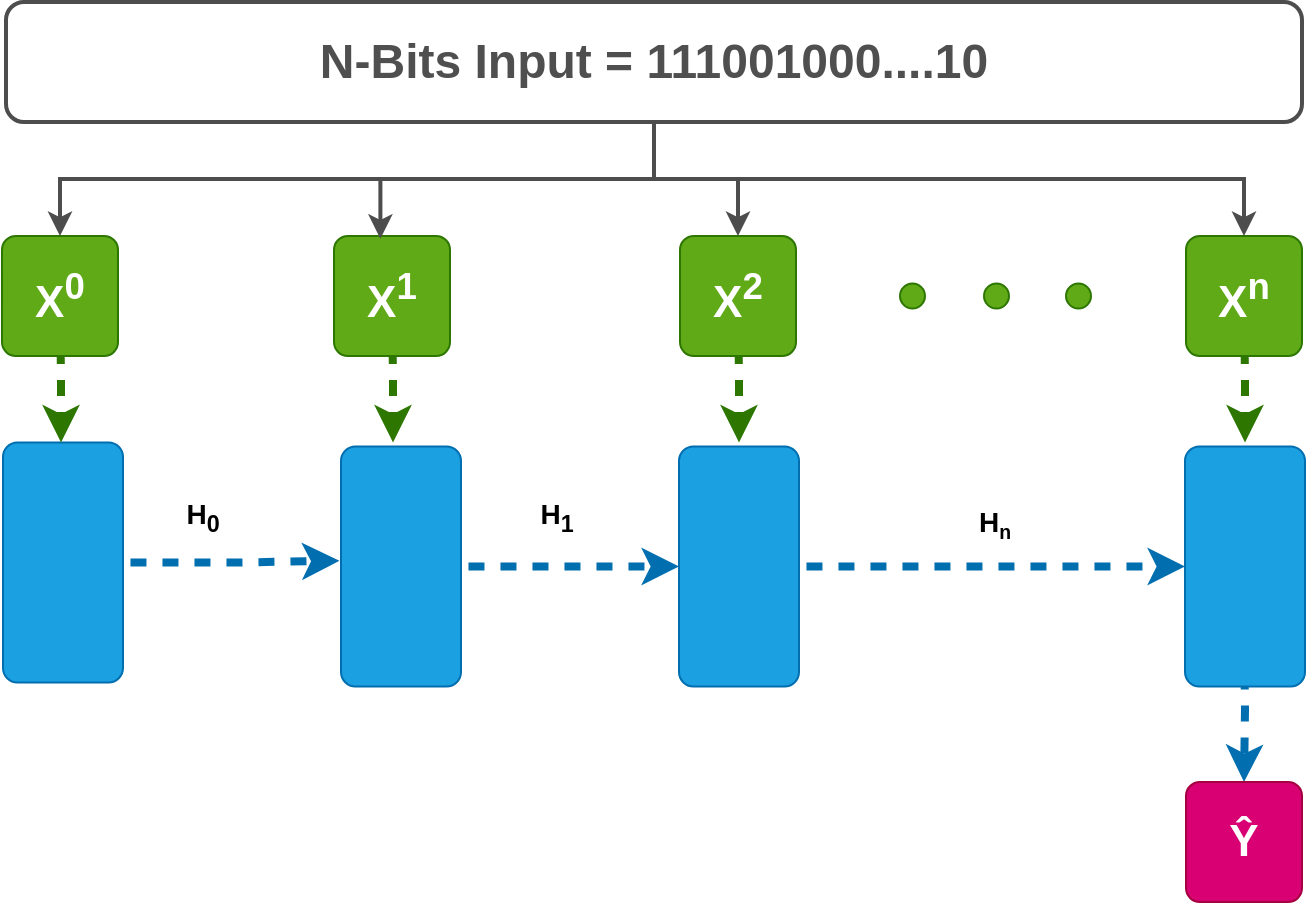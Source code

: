 <mxfile version="24.5.3" type="device">
  <diagram name="Page-1" id="8eGbPPsGovtYK5nfQdZE">
    <mxGraphModel dx="1146" dy="548" grid="0" gridSize="10" guides="1" tooltips="1" connect="1" arrows="1" fold="1" page="0" pageScale="1" pageWidth="850" pageHeight="1100" math="0" shadow="0">
      <root>
        <mxCell id="0" />
        <mxCell id="1" parent="0" />
        <mxCell id="WUbLM9SHvdRS3WH9td5v-7" style="edgeStyle=orthogonalEdgeStyle;rounded=0;orthogonalLoop=1;jettySize=auto;html=1;entryX=0.476;entryY=1.013;entryDx=0;entryDy=0;entryPerimeter=0;fillColor=#1ba1e2;strokeColor=#006EAF;strokeWidth=4;flowAnimation=1;shadow=0;" edge="1" parent="1" source="WUbLM9SHvdRS3WH9td5v-1" target="WUbLM9SHvdRS3WH9td5v-4">
          <mxGeometry relative="1" as="geometry">
            <mxPoint x="129.5" y="347.25" as="targetPoint" />
          </mxGeometry>
        </mxCell>
        <mxCell id="WUbLM9SHvdRS3WH9td5v-1" value="" style="rounded=1;whiteSpace=wrap;html=1;rotation=90;fillColor=#1ba1e2;fontColor=#ffffff;strokeColor=#006EAF;absoluteArcSize=0;arcSize=12;" vertex="1" parent="1">
          <mxGeometry x="-66.5" y="318.25" width="120" height="60" as="geometry" />
        </mxCell>
        <mxCell id="WUbLM9SHvdRS3WH9td5v-20" style="edgeStyle=orthogonalEdgeStyle;rounded=0;orthogonalLoop=1;jettySize=auto;html=1;fillColor=#1ba1e2;strokeColor=#006EAF;strokeWidth=4;flowAnimation=1;" edge="1" parent="1" target="WUbLM9SHvdRS3WH9td5v-18">
          <mxGeometry relative="1" as="geometry">
            <mxPoint x="584" y="384" as="sourcePoint" />
          </mxGeometry>
        </mxCell>
        <mxCell id="WUbLM9SHvdRS3WH9td5v-2" value="" style="rounded=1;whiteSpace=wrap;html=1;rotation=90;fillColor=#1ba1e2;fontColor=#ffffff;strokeColor=#006EAF;absoluteArcSize=0;arcSize=12;" vertex="1" parent="1">
          <mxGeometry x="524.5" y="320.25" width="120" height="60" as="geometry" />
        </mxCell>
        <mxCell id="WUbLM9SHvdRS3WH9td5v-10" style="edgeStyle=orthogonalEdgeStyle;rounded=0;orthogonalLoop=1;jettySize=auto;html=1;strokeWidth=4;fillColor=#1ba1e2;strokeColor=#006EAF;flowAnimation=1;entryX=0.5;entryY=1;entryDx=0;entryDy=0;" edge="1" parent="1" source="WUbLM9SHvdRS3WH9td5v-3" target="WUbLM9SHvdRS3WH9td5v-2">
          <mxGeometry relative="1" as="geometry">
            <mxPoint x="549.5" y="350.25" as="targetPoint" />
          </mxGeometry>
        </mxCell>
        <mxCell id="WUbLM9SHvdRS3WH9td5v-3" value="" style="rounded=1;whiteSpace=wrap;html=1;rotation=90;fillColor=#1ba1e2;fontColor=#ffffff;strokeColor=#006EAF;absoluteArcSize=0;arcSize=12;" vertex="1" parent="1">
          <mxGeometry x="271.5" y="320.25" width="120" height="60" as="geometry" />
        </mxCell>
        <mxCell id="WUbLM9SHvdRS3WH9td5v-8" style="edgeStyle=orthogonalEdgeStyle;rounded=1;orthogonalLoop=1;jettySize=auto;html=1;entryX=0.5;entryY=1;entryDx=0;entryDy=0;fillColor=#1ba1e2;strokeColor=#006EAF;strokeWidth=4;curved=0;flowAnimation=1;" edge="1" parent="1" source="WUbLM9SHvdRS3WH9td5v-4" target="WUbLM9SHvdRS3WH9td5v-3">
          <mxGeometry relative="1" as="geometry" />
        </mxCell>
        <mxCell id="WUbLM9SHvdRS3WH9td5v-4" value="" style="rounded=1;whiteSpace=wrap;html=1;rotation=90;fillColor=#1ba1e2;fontColor=#ffffff;strokeColor=#006EAF;absoluteArcSize=0;arcSize=12;" vertex="1" parent="1">
          <mxGeometry x="102.5" y="320.25" width="120" height="60" as="geometry" />
        </mxCell>
        <mxCell id="WUbLM9SHvdRS3WH9td5v-9" style="edgeStyle=orthogonalEdgeStyle;rounded=0;orthogonalLoop=1;jettySize=auto;html=1;fillColor=#60a917;strokeColor=#2D7600;flowAnimation=1;strokeWidth=4;" edge="1" parent="1">
          <mxGeometry relative="1" as="geometry">
            <mxPoint x="-8" y="221.25" as="sourcePoint" />
            <mxPoint x="-7.5" y="288.25" as="targetPoint" />
          </mxGeometry>
        </mxCell>
        <mxCell id="WUbLM9SHvdRS3WH9td5v-5" value="&lt;b style=&quot;font-size: 22px;&quot;&gt;X&lt;span style=&quot;&quot;&gt;&lt;sup&gt;0&lt;/sup&gt;&lt;/span&gt;&lt;/b&gt;" style="rounded=1;whiteSpace=wrap;html=1;rotation=0;fillColor=#60a917;fontColor=#ffffff;strokeColor=#2D7600;absoluteArcSize=0;arcSize=12;" vertex="1" parent="1">
          <mxGeometry x="-37" y="185" width="58" height="60" as="geometry" />
        </mxCell>
        <mxCell id="WUbLM9SHvdRS3WH9td5v-12" style="edgeStyle=orthogonalEdgeStyle;rounded=0;orthogonalLoop=1;jettySize=auto;html=1;fillColor=#60a917;strokeColor=#2D7600;flowAnimation=1;strokeWidth=4;" edge="1" parent="1">
          <mxGeometry relative="1" as="geometry">
            <mxPoint x="158" y="221.25" as="sourcePoint" />
            <mxPoint x="158.5" y="288.25" as="targetPoint" />
          </mxGeometry>
        </mxCell>
        <mxCell id="WUbLM9SHvdRS3WH9td5v-13" value="&lt;b style=&quot;font-size: 22px;&quot;&gt;X&lt;span style=&quot;&quot;&gt;&lt;sup&gt;1&lt;/sup&gt;&lt;/span&gt;&lt;/b&gt;" style="rounded=1;whiteSpace=wrap;html=1;rotation=0;fillColor=#60a917;fontColor=#ffffff;strokeColor=#2D7600;absoluteArcSize=0;arcSize=12;" vertex="1" parent="1">
          <mxGeometry x="129" y="185" width="58" height="60" as="geometry" />
        </mxCell>
        <mxCell id="WUbLM9SHvdRS3WH9td5v-14" style="edgeStyle=orthogonalEdgeStyle;rounded=0;orthogonalLoop=1;jettySize=auto;html=1;fillColor=#60a917;strokeColor=#2D7600;flowAnimation=1;strokeWidth=4;" edge="1" parent="1">
          <mxGeometry relative="1" as="geometry">
            <mxPoint x="331" y="221.25" as="sourcePoint" />
            <mxPoint x="331.5" y="288.25" as="targetPoint" />
          </mxGeometry>
        </mxCell>
        <mxCell id="WUbLM9SHvdRS3WH9td5v-15" value="&lt;b style=&quot;font-size: 22px;&quot;&gt;X&lt;span style=&quot;&quot;&gt;&lt;sup&gt;2&lt;/sup&gt;&lt;/span&gt;&lt;/b&gt;" style="rounded=1;whiteSpace=wrap;html=1;rotation=0;fillColor=#60a917;fontColor=#ffffff;strokeColor=#2D7600;absoluteArcSize=0;arcSize=12;" vertex="1" parent="1">
          <mxGeometry x="302" y="185" width="58" height="60" as="geometry" />
        </mxCell>
        <mxCell id="WUbLM9SHvdRS3WH9td5v-16" style="edgeStyle=orthogonalEdgeStyle;rounded=0;orthogonalLoop=1;jettySize=auto;html=1;fillColor=#60a917;strokeColor=#2D7600;flowAnimation=1;strokeWidth=4;" edge="1" parent="1">
          <mxGeometry relative="1" as="geometry">
            <mxPoint x="584" y="221.25" as="sourcePoint" />
            <mxPoint x="584.5" y="288.25" as="targetPoint" />
          </mxGeometry>
        </mxCell>
        <mxCell id="WUbLM9SHvdRS3WH9td5v-17" value="&lt;b style=&quot;font-size: 22px;&quot;&gt;X&lt;span style=&quot;&quot;&gt;&lt;sup&gt;n&lt;/sup&gt;&lt;/span&gt;&lt;/b&gt;" style="rounded=1;whiteSpace=wrap;html=1;rotation=0;fillColor=#60a917;fontColor=#ffffff;strokeColor=#2D7600;absoluteArcSize=0;arcSize=12;" vertex="1" parent="1">
          <mxGeometry x="555" y="185" width="58" height="60" as="geometry" />
        </mxCell>
        <mxCell id="WUbLM9SHvdRS3WH9td5v-18" value="&lt;b style=&quot;font-size: 22px;&quot;&gt;Ŷ&lt;/b&gt;" style="rounded=1;whiteSpace=wrap;html=1;rotation=0;fillColor=#d80073;fontColor=#ffffff;strokeColor=#A50040;absoluteArcSize=0;arcSize=12;" vertex="1" parent="1">
          <mxGeometry x="555" y="458" width="58" height="60" as="geometry" />
        </mxCell>
        <mxCell id="WUbLM9SHvdRS3WH9td5v-21" value="" style="ellipse;whiteSpace=wrap;html=1;aspect=fixed;fillColor=#60a917;fontColor=#ffffff;strokeColor=#2D7600;" vertex="1" parent="1">
          <mxGeometry x="412" y="208.75" width="12.5" height="12.5" as="geometry" />
        </mxCell>
        <mxCell id="WUbLM9SHvdRS3WH9td5v-23" value="" style="ellipse;whiteSpace=wrap;html=1;aspect=fixed;fillColor=#60a917;fontColor=#ffffff;strokeColor=#2D7600;" vertex="1" parent="1">
          <mxGeometry x="495" y="208.75" width="12.5" height="12.5" as="geometry" />
        </mxCell>
        <mxCell id="WUbLM9SHvdRS3WH9td5v-24" value="" style="ellipse;whiteSpace=wrap;html=1;aspect=fixed;fillColor=#60a917;fontColor=#ffffff;strokeColor=#2D7600;" vertex="1" parent="1">
          <mxGeometry x="454" y="208.75" width="12.5" height="12.5" as="geometry" />
        </mxCell>
        <mxCell id="WUbLM9SHvdRS3WH9td5v-27" value="&lt;b style=&quot;font-size: 14px;&quot;&gt;H&lt;sub&gt;0&lt;/sub&gt;&lt;/b&gt;" style="text;html=1;align=center;verticalAlign=middle;resizable=0;points=[];autosize=1;strokeColor=none;fillColor=none;" vertex="1" parent="1">
          <mxGeometry x="45.5" y="309.25" width="35" height="32" as="geometry" />
        </mxCell>
        <mxCell id="WUbLM9SHvdRS3WH9td5v-28" value="&lt;b style=&quot;font-size: 14px;&quot;&gt;H&lt;sub&gt;1&lt;/sub&gt;&lt;/b&gt;" style="text;html=1;align=center;verticalAlign=middle;resizable=0;points=[];autosize=1;strokeColor=none;fillColor=none;" vertex="1" parent="1">
          <mxGeometry x="222.5" y="309.25" width="35" height="32" as="geometry" />
        </mxCell>
        <mxCell id="WUbLM9SHvdRS3WH9td5v-29" value="&lt;b style=&quot;font-size: 14px;&quot;&gt;H&lt;/b&gt;&lt;b style=&quot;font-size: 11.667px;&quot;&gt;&lt;sub&gt;n&lt;/sub&gt;&lt;/b&gt;" style="text;html=1;align=center;verticalAlign=middle;resizable=0;points=[];autosize=1;strokeColor=none;fillColor=none;" vertex="1" parent="1">
          <mxGeometry x="441.5" y="314.25" width="34" height="30" as="geometry" />
        </mxCell>
        <mxCell id="WUbLM9SHvdRS3WH9td5v-31" style="edgeStyle=orthogonalEdgeStyle;rounded=0;orthogonalLoop=1;jettySize=auto;html=1;entryX=0.5;entryY=0;entryDx=0;entryDy=0;strokeWidth=2;strokeColor=#4D4D4D;" edge="1" parent="1" source="WUbLM9SHvdRS3WH9td5v-30" target="WUbLM9SHvdRS3WH9td5v-15">
          <mxGeometry relative="1" as="geometry" />
        </mxCell>
        <mxCell id="WUbLM9SHvdRS3WH9td5v-32" style="edgeStyle=orthogonalEdgeStyle;rounded=0;orthogonalLoop=1;jettySize=auto;html=1;strokeWidth=2;strokeColor=#4D4D4D;" edge="1" parent="1" source="WUbLM9SHvdRS3WH9td5v-30" target="WUbLM9SHvdRS3WH9td5v-17">
          <mxGeometry relative="1" as="geometry" />
        </mxCell>
        <mxCell id="WUbLM9SHvdRS3WH9td5v-34" style="edgeStyle=orthogonalEdgeStyle;rounded=0;orthogonalLoop=1;jettySize=auto;html=1;strokeWidth=2;strokeColor=#4D4D4D;" edge="1" parent="1" source="WUbLM9SHvdRS3WH9td5v-30" target="WUbLM9SHvdRS3WH9td5v-5">
          <mxGeometry relative="1" as="geometry" />
        </mxCell>
        <mxCell id="WUbLM9SHvdRS3WH9td5v-30" value="&lt;b&gt;&lt;font color=&quot;#4f4f4f&quot; style=&quot;font-size: 24px;&quot;&gt;N-Bits Input = 111001000....10&lt;/font&gt;&lt;/b&gt;" style="rounded=1;whiteSpace=wrap;html=1;strokeWidth=2;strokeColor=#4D4D4D;" vertex="1" parent="1">
          <mxGeometry x="-35" y="68" width="648" height="60" as="geometry" />
        </mxCell>
        <mxCell id="WUbLM9SHvdRS3WH9td5v-33" style="edgeStyle=orthogonalEdgeStyle;rounded=0;orthogonalLoop=1;jettySize=auto;html=1;entryX=0.4;entryY=0.023;entryDx=0;entryDy=0;entryPerimeter=0;strokeColor=#4D4D4D;strokeWidth=2;" edge="1" parent="1" source="WUbLM9SHvdRS3WH9td5v-30" target="WUbLM9SHvdRS3WH9td5v-13">
          <mxGeometry relative="1" as="geometry" />
        </mxCell>
      </root>
    </mxGraphModel>
  </diagram>
</mxfile>
